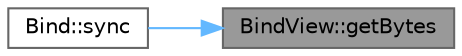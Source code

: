 digraph "BindView::getBytes"
{
 // LATEX_PDF_SIZE
  bgcolor="transparent";
  edge [fontname=Helvetica,fontsize=10,labelfontname=Helvetica,labelfontsize=10];
  node [fontname=Helvetica,fontsize=10,shape=box,height=0.2,width=0.4];
  rankdir="RL";
  Node1 [id="Node000001",label="BindView::getBytes",height=0.2,width=0.4,color="gray40", fillcolor="grey60", style="filled", fontcolor="black",tooltip="Retrieves the bytes representing the BindView for synchronization."];
  Node1 -> Node2 [id="edge1_Node000001_Node000002",dir="back",color="steelblue1",style="solid",tooltip=" "];
  Node2 [id="Node000002",label="Bind::sync",height=0.2,width=0.4,color="grey40", fillcolor="white", style="filled",URL="$class_bind.html#a01f903560a2f04b31b97602813f73372",tooltip="Synchronizes a BindView object with the BindCanvas screen."];
}
